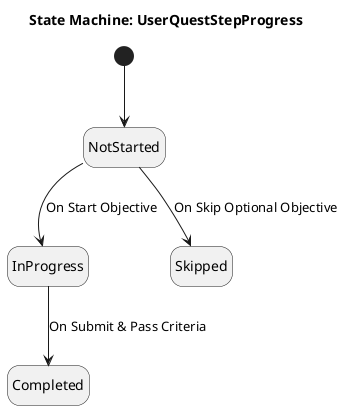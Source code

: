 ' File Path: /docs/srs/diagrams/state-machines/user-quest-step-progress-state-machine.puml
@startuml
title "State Machine: UserQuestStepProgress"
hide empty description

[*] --> NotStarted

state NotStarted


state InProgress


state Completed


state Skipped


NotStarted --> InProgress : On Start Objective
NotStarted --> Skipped : On Skip Optional Objective
InProgress --> Completed : On Submit & Pass Criteria

@enduml